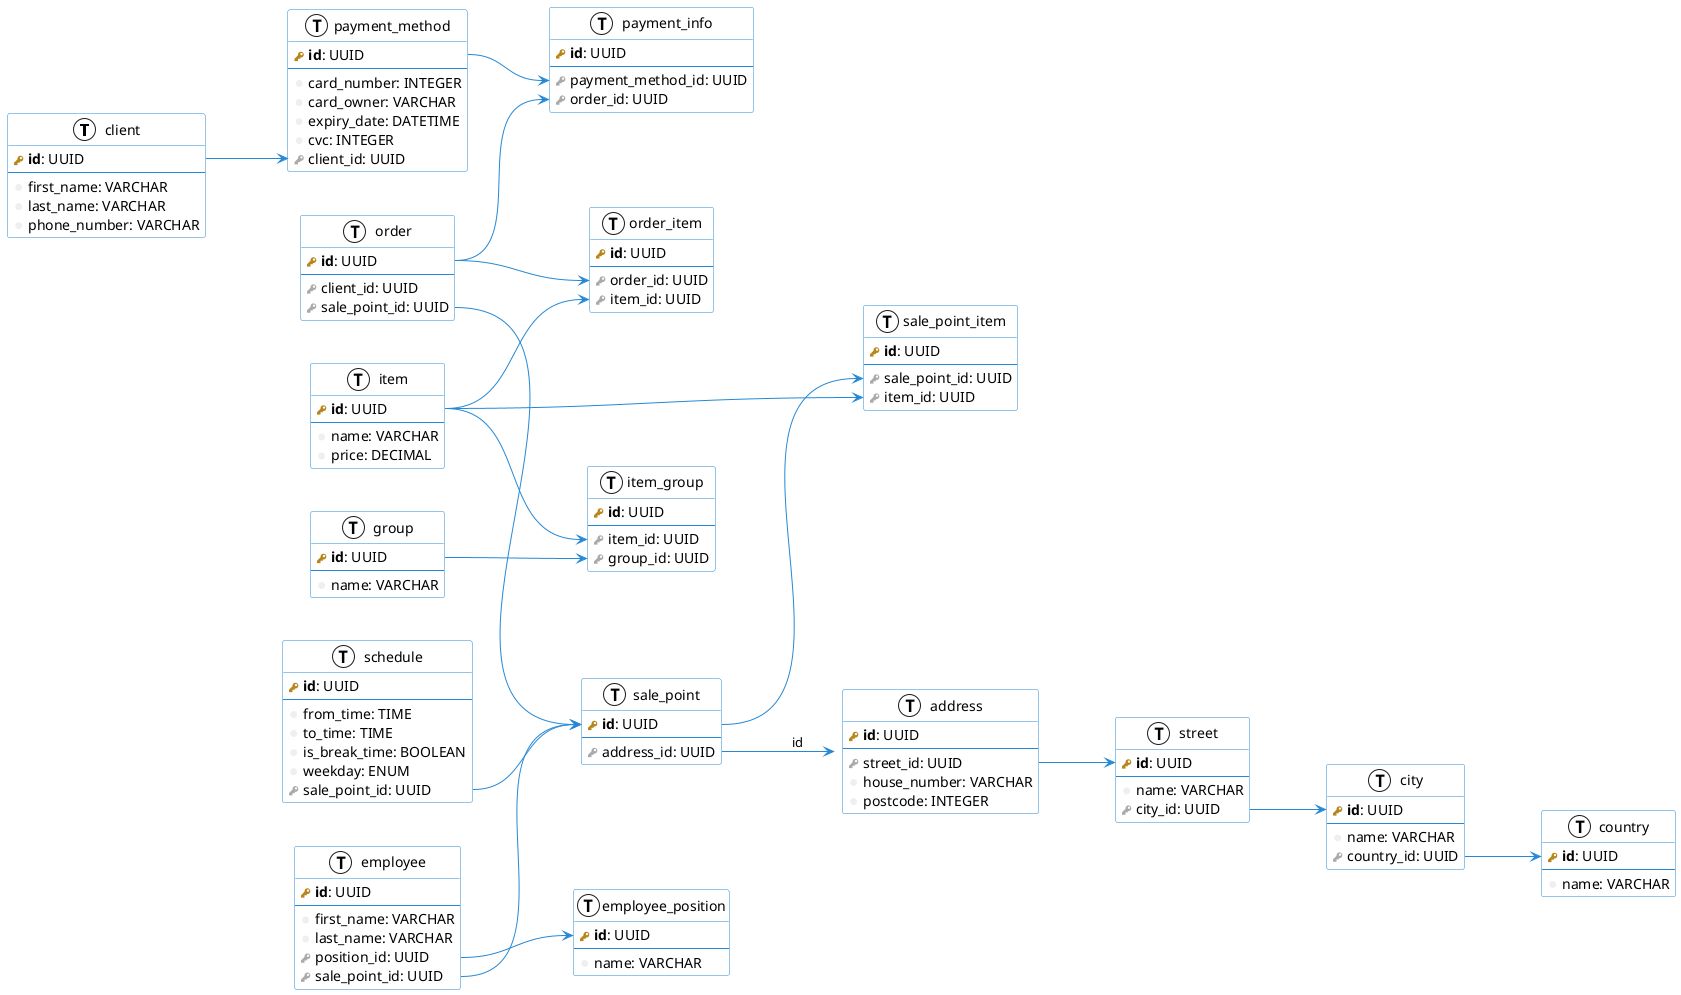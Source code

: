 @startuml
left to right direction
skinparam roundcorner 5
skinparam shadowing false

skinparam class {
    BackgroundColor white
    ArrowColor #2688d4
    BorderColor #2688d4
}

!define primary_key(x) <b><color:#b8861b><&key></color> x</b>
!define foreign_key(x) <color:#aaaaaa><&key></color> x
!define column(x) <color:#efefef><&media-record></color> x
!define table(x) entity x << (T, white) >>

table(client) {
    primary_key(id): UUID
    --
    column(first_name): VARCHAR
    column(last_name): VARCHAR
    column(phone_number): VARCHAR
}

table(payment_method) {
    primary_key(id): UUID
    --
    column(card_number): INTEGER
    column(card_owner): VARCHAR
    column(expiry_date): DATETIME
    column(cvc): INTEGER
    foreign_key(client_id): UUID
}

table(payment_info) {
    primary_key(id): UUID
    --
    foreign_key(payment_method_id): UUID
    foreign_key(order_id): UUID
}

table(item) {
    primary_key(id): UUID
    --
    column(name): VARCHAR
    column(price): DECIMAL
}

table(group) {
    primary_key(id): UUID
    --
    column(name): VARCHAR
}

table(item_group) {
    primary_key(id): UUID
    --
    foreign_key(item_id): UUID
    foreign_key(group_id): UUID
}

table(order) {
    primary_key(id): UUID
    --
    foreign_key(client_id): UUID
    foreign_key(sale_point_id): UUID
}

table(order_item) {
    primary_key(id): UUID
    --
    foreign_key(order_id): UUID
    foreign_key(item_id): UUID
}

table(sale_point) {
    primary_key(id): UUID
    --
    foreign_key(address_id): UUID
}

table(sale_point_item) {
    primary_key(id): UUID
    --
    foreign_key(sale_point_id): UUID
    foreign_key(item_id): UUID
}

table(country) {
    primary_key(id): UUID
    --
    column(name): VARCHAR
}

table(city) {
    primary_key(id): UUID
    --
    column(name): VARCHAR
    foreign_key(country_id): UUID
}

table(street) {
    primary_key(id): UUID
    --
    column(name): VARCHAR
    foreign_key(city_id): UUID
}

table(address) {
    primary_key(id): UUID
    --
    foreign_key(street_id): UUID
    column(house_number): VARCHAR
    column(postcode): INTEGER
}

table(employee) {
    primary_key(id): UUID
    --
    column(first_name): VARCHAR
    column(last_name): VARCHAR
    foreign_key(position_id): UUID
    foreign_key(sale_point_id): UUID
}

table(employee_position) {
    primary_key(id): UUID
    --
    column(name): VARCHAR
}

table(schedule) {
    primary_key(id): UUID
    --
    column(from_time): TIME
    column(to_time): TIME
    column(is_break_time): BOOLEAN
    column(weekday): ENUM
    foreign_key(sale_point_id): UUID
}

sale_point::id --> sale_point_item::sale_point_id
item::id --> sale_point_item::item_id

payment_method::id --> payment_info::payment_method_id
order::id --> payment_info::order_id

client::id --> payment_method::client_id

order::id --> order_item::order_id
item::id --> order_item::item_id

item::id --> item_group::item_id
group::id --> item_group::group_id

order::sale_point_id --> sale_point::id

sale_point::address_id --> address:id

city::country_id --> country::id

street::city_id --> city::id

address::street_id --> street::id

employee::position_id --> employee_position::id
employee::sale_point --> sale_point::id

schedule::sale_point_id --> sale_point::id

@enduml
